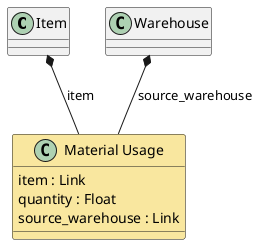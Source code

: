 @startuml
"Item" *-- "Material Usage" : item
"Warehouse" *-- "Material Usage" : source_warehouse
class "Material Usage" #F9E79F {
  item : Link
  quantity : Float
  source_warehouse : Link
}
@enduml